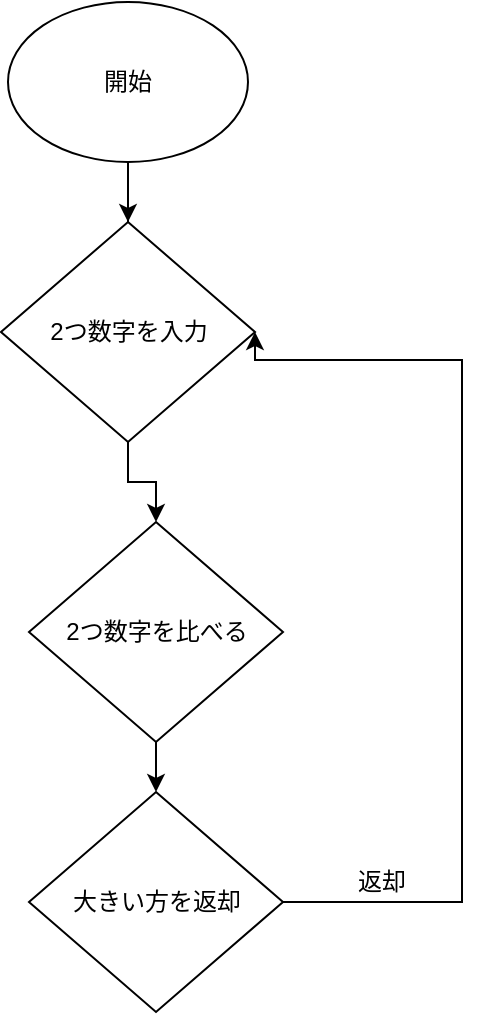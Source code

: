 <mxfile version="11.3.0" type="github" pages="1"><diagram id="uKonFKe3oL0xxxHAgDh9" name="Page-1"><mxGraphModel dx="858" dy="419" grid="1" gridSize="10" guides="1" tooltips="1" connect="1" arrows="1" fold="1" page="1" pageScale="1" pageWidth="827" pageHeight="1169" math="0" shadow="0"><root><mxCell id="0"/><mxCell id="1" parent="0"/><mxCell id="Y1KuCvGGB5G07oYM28bc-4" value="" style="edgeStyle=orthogonalEdgeStyle;rounded=0;orthogonalLoop=1;jettySize=auto;html=1;" edge="1" parent="1" source="Y1KuCvGGB5G07oYM28bc-6"><mxGeometry relative="1" as="geometry"><mxPoint x="353" y="180" as="targetPoint"/></mxGeometry></mxCell><mxCell id="Y1KuCvGGB5G07oYM28bc-2" value="開始" style="ellipse;whiteSpace=wrap;html=1;" vertex="1" parent="1"><mxGeometry x="293" y="20" width="120" height="80" as="geometry"/></mxCell><mxCell id="Y1KuCvGGB5G07oYM28bc-8" value="" style="edgeStyle=orthogonalEdgeStyle;rounded=0;orthogonalLoop=1;jettySize=auto;html=1;" edge="1" parent="1" source="Y1KuCvGGB5G07oYM28bc-6" target="Y1KuCvGGB5G07oYM28bc-7"><mxGeometry relative="1" as="geometry"/></mxCell><mxCell id="Y1KuCvGGB5G07oYM28bc-13" value="" style="edgeStyle=orthogonalEdgeStyle;rounded=0;orthogonalLoop=1;jettySize=auto;html=1;" edge="1" parent="1" source="Y1KuCvGGB5G07oYM28bc-7" target="Y1KuCvGGB5G07oYM28bc-12"><mxGeometry relative="1" as="geometry"/></mxCell><mxCell id="Y1KuCvGGB5G07oYM28bc-7" value="2つ数字を比べる" style="rhombus;whiteSpace=wrap;html=1;" vertex="1" parent="1"><mxGeometry x="303.5" y="280" width="127" height="110" as="geometry"/></mxCell><mxCell id="Y1KuCvGGB5G07oYM28bc-15" value="" style="edgeStyle=orthogonalEdgeStyle;rounded=0;orthogonalLoop=1;jettySize=auto;html=1;entryX=1;entryY=0.5;entryDx=0;entryDy=0;" edge="1" parent="1" source="Y1KuCvGGB5G07oYM28bc-12" target="Y1KuCvGGB5G07oYM28bc-6"><mxGeometry relative="1" as="geometry"><mxPoint x="511" y="190" as="targetPoint"/><Array as="points"><mxPoint x="520" y="470"/><mxPoint x="520" y="199"/></Array></mxGeometry></mxCell><mxCell id="Y1KuCvGGB5G07oYM28bc-12" value="大きい方を返却" style="rhombus;whiteSpace=wrap;html=1;" vertex="1" parent="1"><mxGeometry x="303.5" y="415" width="127" height="110" as="geometry"/></mxCell><mxCell id="Y1KuCvGGB5G07oYM28bc-6" value="2つ数字を入力" style="rhombus;whiteSpace=wrap;html=1;" vertex="1" parent="1"><mxGeometry x="289.5" y="130" width="127" height="110" as="geometry"/></mxCell><mxCell id="Y1KuCvGGB5G07oYM28bc-9" value="" style="edgeStyle=orthogonalEdgeStyle;rounded=0;orthogonalLoop=1;jettySize=auto;html=1;" edge="1" parent="1" source="Y1KuCvGGB5G07oYM28bc-2" target="Y1KuCvGGB5G07oYM28bc-6"><mxGeometry relative="1" as="geometry"><mxPoint x="353" y="100" as="sourcePoint"/><mxPoint x="353" y="180" as="targetPoint"/></mxGeometry></mxCell><mxCell id="Y1KuCvGGB5G07oYM28bc-16" value="返却" style="text;html=1;strokeColor=none;fillColor=none;align=center;verticalAlign=middle;whiteSpace=wrap;rounded=0;" vertex="1" parent="1"><mxGeometry x="460" y="450" width="40" height="20" as="geometry"/></mxCell></root></mxGraphModel></diagram></mxfile>